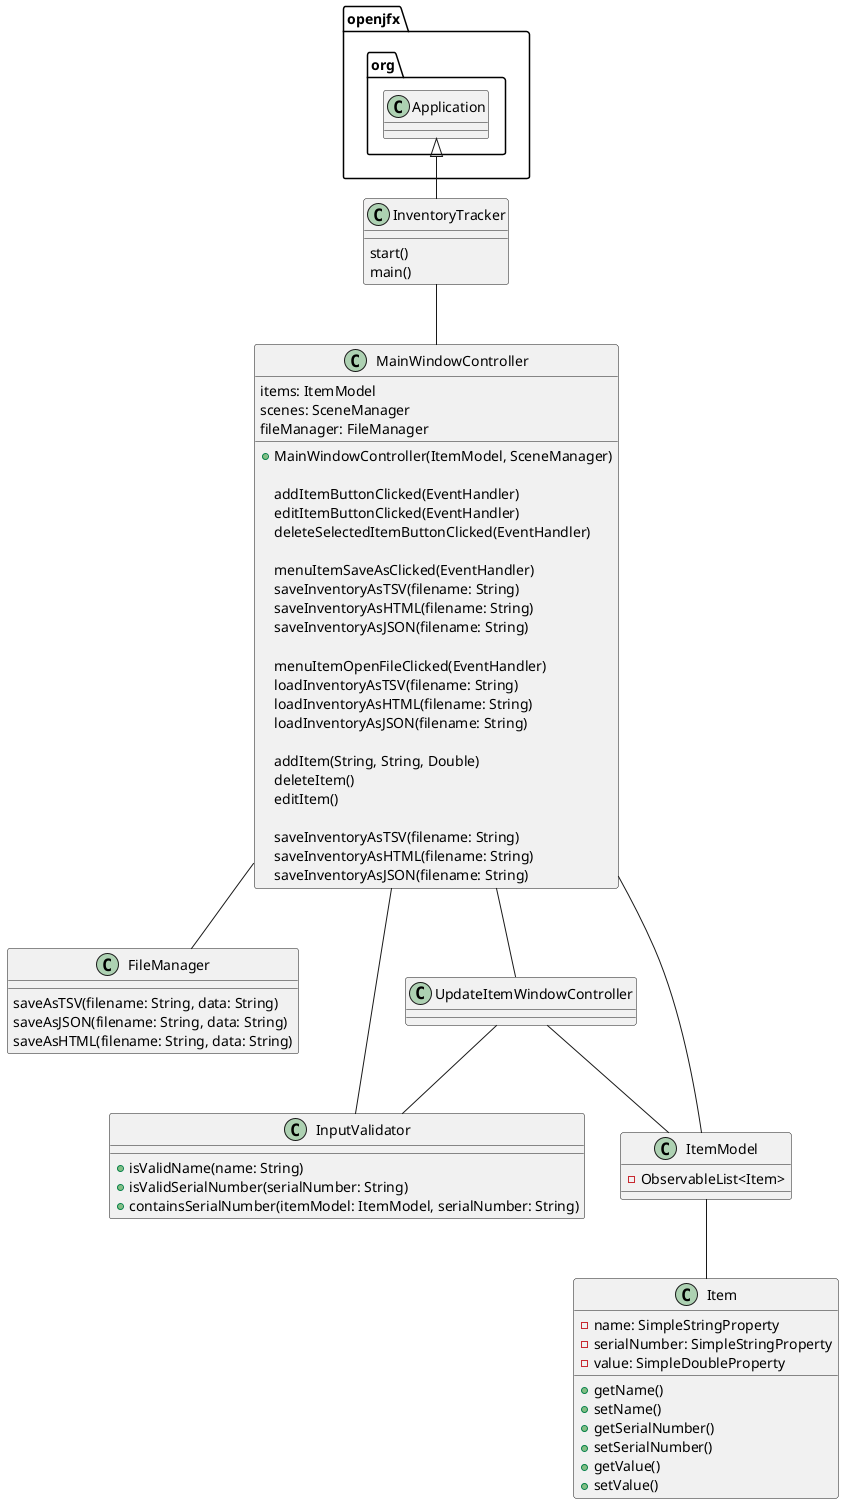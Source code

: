 @startuml

class InventoryTracker {
    start()
    main()
}

class MainWindowController {
    items: ItemModel
    scenes: SceneManager
    fileManager: FileManager

    + MainWindowController(ItemModel, SceneManager)

    addItemButtonClicked(EventHandler)
    editItemButtonClicked(EventHandler)
    deleteSelectedItemButtonClicked(EventHandler)

    menuItemSaveAsClicked(EventHandler)
    saveInventoryAsTSV(filename: String)
    saveInventoryAsHTML(filename: String)
    saveInventoryAsJSON(filename: String)

    menuItemOpenFileClicked(EventHandler)
    loadInventoryAsTSV(filename: String)
    loadInventoryAsHTML(filename: String)
    loadInventoryAsJSON(filename: String)

    addItem(String, String, Double)
    deleteItem()
    editItem()

    saveInventoryAsTSV(filename: String)
    saveInventoryAsHTML(filename: String)
    saveInventoryAsJSON(filename: String)
}

class FileManager {
    saveAsTSV(filename: String, data: String)
    saveAsJSON(filename: String, data: String)
    saveAsHTML(filename: String, data: String)
}

class UpdateItemWindowController {
}

class InputValidator {
    + isValidName(name: String)
    + isValidSerialNumber(serialNumber: String)
    + containsSerialNumber(itemModel: ItemModel, serialNumber: String)
}


class ItemModel {
    - ObservableList<Item>

    /' ObservableList is not serializable
       Copying everything over a normal list
       Use Gson on that normal list '/
}

class Item {
    - name: SimpleStringProperty
    - serialNumber: SimpleStringProperty
    - value: SimpleDoubleProperty

    + getName()
    + setName()
    + getSerialNumber()
    + setSerialNumber()
    + getValue()
    + setValue()
}

openjfx.org.Application <|-- InventoryTracker
InventoryTracker -- MainWindowController
MainWindowController -- ItemModel
MainWindowController -- UpdateItemWindowController
MainWindowController -- InputValidator
UpdateItemWindowController -- InputValidator
UpdateItemWindowController -- ItemModel
ItemModel -- Item
MainWindowController -- FileManager

@enduml